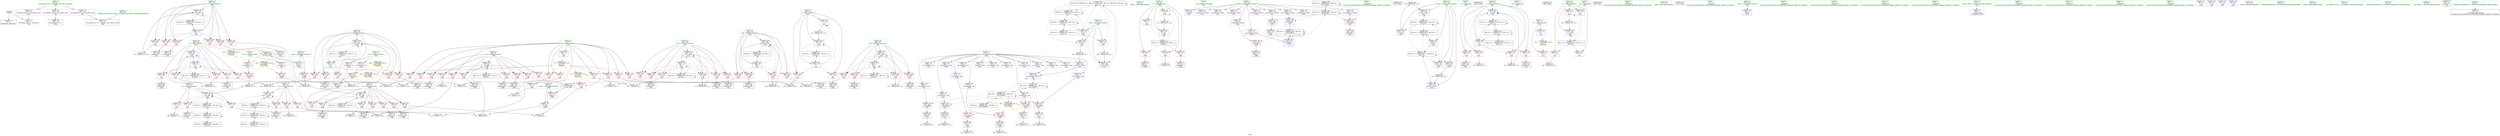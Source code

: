 digraph "SVFG" {
	label="SVFG";

	Node0x56390f70ea00 [shape=record,color=grey,label="{NodeID: 0\nNullPtr}"];
	Node0x56390f70ea00 -> Node0x56390f7404f0[style=solid];
	Node0x56390f70ea00 -> Node0x56390f74c880[style=solid];
	Node0x56390f742980 [shape=record,color=red,label="{NodeID: 194\n267\<--174\n\<--sr\nmain\n}"];
	Node0x56390f742980 -> Node0x56390f7532c0[style=solid];
	Node0x56390f73fe30 [shape=record,color=purple,label="{NodeID: 111\n302\<--17\narrayidx49\<--grid\nmain\n}"];
	Node0x56390f73fe30 -> Node0x56390f74d8f0[style=solid];
	Node0x56390f7288e0 [shape=record,color=green,label="{NodeID: 28\n55\<--56\n_Z2ffii\<--_Z2ffii_field_insensitive\n}"];
	Node0x56390f749e10 [shape=record,color=black,label="{NodeID: 388\nMR_18V_2 = PHI(MR_18V_3, MR_18V_1, )\npts\{180000 \}\n}"];
	Node0x56390f749e10 -> Node0x56390f761530[style=dashed];
	Node0x56390f750a40 [shape=record,color=grey,label="{NodeID: 305\n312 = Binary(311, 153, )\n}"];
	Node0x56390f750a40 -> Node0x56390f74da90[style=solid];
	Node0x56390f744040 [shape=record,color=red,label="{NodeID: 222\n236\<--235\n\<--arrayidx16\nmain\n}"];
	Node0x56390f744040 -> Node0x56390f741460[style=solid];
	Node0x56390f745af0 [shape=record,color=red,label="{NodeID: 139\n227\<--15\n\<--N\nmain\n}"];
	Node0x56390f745af0 -> Node0x56390f7538c0[style=solid];
	Node0x56390f740760 [shape=record,color=black,label="{NodeID: 56\n80\<--79\nidxprom\<--\n_Z2ffii\n}"];
	Node0x56390f753440 [shape=record,color=grey,label="{NodeID: 333\n398 = cmp(397, 115, )\n}"];
	Node0x56390f74d5b0 [shape=record,color=blue,label="{NodeID: 250\n174\<--252\nsr\<--add\nmain\n}"];
	Node0x56390f74d5b0 -> Node0x56390f7428b0[style=dashed];
	Node0x56390f74d5b0 -> Node0x56390f742980[style=dashed];
	Node0x56390f74d5b0 -> Node0x56390f742a50[style=dashed];
	Node0x56390f74d5b0 -> Node0x56390f74d5b0[style=dashed];
	Node0x56390f74d5b0 -> Node0x56390f764630[style=dashed];
	Node0x56390f7471b0 [shape=record,color=red,label="{NodeID: 167\n89\<--88\n\<--arrayidx2\n_Z2ffii\n}"];
	Node0x56390f7471b0 -> Node0x56390f751040[style=solid];
	Node0x56390f741e20 [shape=record,color=black,label="{NodeID: 84\n346\<--345\nidxprom72\<--\nmain\n}"];
	Node0x56390f70d0e0 [shape=record,color=green,label="{NodeID: 1\n7\<--1\n__dso_handle\<--dummyObj\nGlob }"];
	Node0x56390f742a50 [shape=record,color=red,label="{NodeID: 195\n275\<--174\n\<--sr\nmain\n}"];
	Node0x56390f742a50 -> Node0x56390f7416d0[style=solid];
	Node0x56390f73ff00 [shape=record,color=purple,label="{NodeID: 112\n337\<--17\narrayidx66\<--grid\nmain\n}"];
	Node0x56390f7265b0 [shape=record,color=green,label="{NodeID: 29\n60\<--61\nr.addr\<--r.addr_field_insensitive\n_Z2ffii\n}"];
	Node0x56390f7265b0 -> Node0x56390f7460a0[style=solid];
	Node0x56390f7265b0 -> Node0x56390f74c980[style=solid];
	Node0x56390f74a310 [shape=record,color=black,label="{NodeID: 389\nMR_20V_2 = PHI(MR_20V_3, MR_20V_1, )\npts\{210000 \}\n}"];
	Node0x56390f74a310 -> Node0x56390f7445f0[style=dashed];
	Node0x56390f74a310 -> Node0x56390f74a310[style=dashed];
	Node0x56390f74a310 -> Node0x56390f772e30[style=dashed];
	Node0x56390f750bc0 [shape=record,color=grey,label="{NodeID: 306\n286 = Binary(285, 153, )\n}"];
	Node0x56390f750bc0 -> Node0x56390f74d750[style=solid];
	Node0x56390f744110 [shape=record,color=red,label="{NodeID: 223\n251\<--250\n\<--arrayidx22\nmain\n}"];
	Node0x56390f744110 -> Node0x56390f750440[style=solid];
	Node0x56390f745bc0 [shape=record,color=red,label="{NodeID: 140\n268\<--15\n\<--N\nmain\n}"];
	Node0x56390f745bc0 -> Node0x56390f7532c0[style=solid];
	Node0x56390f740830 [shape=record,color=black,label="{NodeID: 57\n87\<--86\nidxprom1\<--\n_Z2ffii\n}"];
	Node0x56390f7535c0 [shape=record,color=grey,label="{NodeID: 334\n114 = cmp(113, 115, )\n}"];
	Node0x56390f74d680 [shape=record,color=blue,label="{NodeID: 251\n176\<--259\nsc\<--add25\nmain\n}"];
	Node0x56390f74d680 -> Node0x56390f742b20[style=dashed];
	Node0x56390f74d680 -> Node0x56390f742bf0[style=dashed];
	Node0x56390f74d680 -> Node0x56390f742cc0[style=dashed];
	Node0x56390f74d680 -> Node0x56390f74d680[style=dashed];
	Node0x56390f74d680 -> Node0x56390f764b30[style=dashed];
	Node0x56390f747280 [shape=record,color=red,label="{NodeID: 168\n112\<--111\n\<--arrayidx14\n_Z2ffii\n}"];
	Node0x56390f747280 -> Node0x56390f740aa0[style=solid];
	Node0x56390f741ef0 [shape=record,color=black,label="{NodeID: 85\n349\<--348\nidxprom74\<--\nmain\n}"];
	Node0x56390f7257b0 [shape=record,color=green,label="{NodeID: 2\n13\<--1\n\<--dummyObj\nCan only get source location for instruction, argument, global var or function.}"];
	Node0x56390f742b20 [shape=record,color=red,label="{NodeID: 196\n264\<--176\n\<--sc\nmain\n}"];
	Node0x56390f742b20 -> Node0x56390f751c40[style=solid];
	Node0x56390f73ffd0 [shape=record,color=purple,label="{NodeID: 113\n340\<--17\narrayidx68\<--grid\nmain\n}"];
	Node0x56390f73ffd0 -> Node0x56390f744380[style=solid];
	Node0x56390f726680 [shape=record,color=green,label="{NodeID: 30\n62\<--63\nc.addr\<--c.addr_field_insensitive\n_Z2ffii\n}"];
	Node0x56390f726680 -> Node0x56390f746170[style=solid];
	Node0x56390f726680 -> Node0x56390f74ca50[style=solid];
	Node0x56390f78fee0 [shape=record,color=black,label="{NodeID: 473\n40 = PHI()\n}"];
	Node0x56390f750d40 [shape=record,color=grey,label="{NodeID: 307\n362 = Binary(361, 153, )\n}"];
	Node0x56390f750d40 -> Node0x56390f74dea0[style=solid];
	Node0x56390f7441e0 [shape=record,color=red,label="{NodeID: 224\n258\<--257\n\<--arrayidx24\nmain\n}"];
	Node0x56390f7441e0 -> Node0x56390f7502c0[style=solid];
	Node0x56390f745c90 [shape=record,color=red,label="{NodeID: 141\n272\<--15\n\<--N\nmain\n}"];
	Node0x56390f745c90 -> Node0x56390f7529c0[style=solid];
	Node0x56390f740900 [shape=record,color=black,label="{NodeID: 58\n107\<--106\nidxprom11\<--\n_Z2ffii\n}"];
	Node0x56390f753740 [shape=record,color=grey,label="{NodeID: 335\n333 = cmp(331, 332, )\n}"];
	Node0x56390f74d750 [shape=record,color=blue,label="{NodeID: 252\n170\<--286\nnear\<--inc40\nmain\n}"];
	Node0x56390f74d750 -> Node0x56390f761a30[style=dashed];
	Node0x56390f747350 [shape=record,color=red,label="{NodeID: 169\n123\<--122\n\<--arrayidx20\n_Z2ffii\n}"];
	Node0x56390f747350 -> Node0x56390f740d10[style=solid];
	Node0x56390f741fc0 [shape=record,color=black,label="{NodeID: 86\n352\<--351\ntobool\<--\nmain\n}"];
	Node0x56390f724bb0 [shape=record,color=green,label="{NodeID: 3\n22\<--1\n.str\<--dummyObj\nGlob }"];
	Node0x56390f742bf0 [shape=record,color=red,label="{NodeID: 197\n271\<--176\n\<--sc\nmain\n}"];
	Node0x56390f742bf0 -> Node0x56390f7529c0[style=solid];
	Node0x56390f7400a0 [shape=record,color=purple,label="{NodeID: 114\n392\<--17\narrayidx98\<--grid\nmain\n}"];
	Node0x56390f726750 [shape=record,color=green,label="{NodeID: 31\n64\<--65\ni\<--i_field_insensitive\n_Z2ffii\n}"];
	Node0x56390f726750 -> Node0x56390f746240[style=solid];
	Node0x56390f726750 -> Node0x56390f746310[style=solid];
	Node0x56390f726750 -> Node0x56390f7463e0[style=solid];
	Node0x56390f726750 -> Node0x56390f7464b0[style=solid];
	Node0x56390f726750 -> Node0x56390f74cb20[style=solid];
	Node0x56390f726750 -> Node0x56390f74ce60[style=solid];
	Node0x56390f790760 [shape=record,color=black,label="{NodeID: 474\n426 = PHI()\n}"];
	Node0x56390f750ec0 [shape=record,color=grey,label="{NodeID: 308\n420 = Binary(419, 153, )\n}"];
	Node0x56390f750ec0 -> Node0x56390f74e450[style=solid];
	Node0x56390f7442b0 [shape=record,color=red,label="{NodeID: 225\n281\<--280\n\<--arrayidx36\nmain\n}"];
	Node0x56390f7442b0 -> Node0x56390f741870[style=solid];
	Node0x56390f745d60 [shape=record,color=red,label="{NodeID: 142\n326\<--15\n\<--N\nmain\n}"];
	Node0x56390f745d60 -> Node0x56390f753a40[style=solid];
	Node0x56390f7409d0 [shape=record,color=black,label="{NodeID: 59\n110\<--109\nidxprom13\<--\n_Z2ffii\n}"];
	Node0x56390f7538c0 [shape=record,color=grey,label="{NodeID: 336\n228 = cmp(226, 227, )\n}"];
	Node0x56390f74d820 [shape=record,color=blue,label="{NodeID: 253\n172\<--291\ni\<--inc42\nmain\n}"];
	Node0x56390f74d820 -> Node0x56390f748390[style=dashed];
	Node0x56390f74d820 -> Node0x56390f748460[style=dashed];
	Node0x56390f74d820 -> Node0x56390f748530[style=dashed];
	Node0x56390f74d820 -> Node0x56390f7427e0[style=dashed];
	Node0x56390f74d820 -> Node0x56390f74d820[style=dashed];
	Node0x56390f74d820 -> Node0x56390f764130[style=dashed];
	Node0x56390f747420 [shape=record,color=red,label="{NodeID: 170\n140\<--139\n\<--arrayidx28\n_Z2ffii\n}"];
	Node0x56390f747420 -> Node0x56390f741120[style=solid];
	Node0x56390f742090 [shape=record,color=black,label="{NodeID: 87\n355\<--354\nidxprom77\<--\nmain\n}"];
	Node0x56390f70edd0 [shape=record,color=green,label="{NodeID: 4\n24\<--1\n.str.1\<--dummyObj\nGlob }"];
	Node0x56390f742cc0 [shape=record,color=red,label="{NodeID: 198\n278\<--176\n\<--sc\nmain\n}"];
	Node0x56390f742cc0 -> Node0x56390f7417a0[style=solid];
	Node0x56390f740170 [shape=record,color=purple,label="{NodeID: 115\n395\<--17\narrayidx100\<--grid\nmain\n}"];
	Node0x56390f740170 -> Node0x56390f744520[style=solid];
	Node0x56390f726820 [shape=record,color=green,label="{NodeID: 32\n66\<--67\nsr\<--sr_field_insensitive\n_Z2ffii\n}"];
	Node0x56390f726820 -> Node0x56390f746580[style=solid];
	Node0x56390f726820 -> Node0x56390f746650[style=solid];
	Node0x56390f726820 -> Node0x56390f746720[style=solid];
	Node0x56390f726820 -> Node0x56390f7467f0[style=solid];
	Node0x56390f726820 -> Node0x56390f7468c0[style=solid];
	Node0x56390f726820 -> Node0x56390f746990[style=solid];
	Node0x56390f726820 -> Node0x56390f746a60[style=solid];
	Node0x56390f726820 -> Node0x56390f74cbf0[style=solid];
	Node0x56390f790860 [shape=record,color=black,label="{NodeID: 475\n190 = PHI()\n}"];
	Node0x56390f751040 [shape=record,color=grey,label="{NodeID: 309\n90 = Binary(85, 89, )\n}"];
	Node0x56390f751040 -> Node0x56390f74ccc0[style=solid];
	Node0x56390f744380 [shape=record,color=red,label="{NodeID: 226\n341\<--340\n\<--arrayidx68\nmain\n}"];
	Node0x56390f744380 -> Node0x56390f741d50[style=solid];
	Node0x56390f745e30 [shape=record,color=red,label="{NodeID: 143\n332\<--15\n\<--N\nmain\n}"];
	Node0x56390f745e30 -> Node0x56390f753740[style=solid];
	Node0x56390f740aa0 [shape=record,color=black,label="{NodeID: 60\n113\<--112\nconv\<--\n_Z2ffii\n}"];
	Node0x56390f740aa0 -> Node0x56390f7535c0[style=solid];
	Node0x56390f753a40 [shape=record,color=grey,label="{NodeID: 337\n327 = cmp(325, 326, )\n}"];
	Node0x56390f74d8f0 [shape=record,color=blue,label="{NodeID: 254\n302\<--296\narrayidx49\<--conv45\nmain\n}"];
	Node0x56390f74d8f0 -> Node0x56390f765030[style=dashed];
	Node0x56390f7474f0 [shape=record,color=red,label="{NodeID: 171\n195\<--162\n\<--t\nmain\n}"];
	Node0x56390f7474f0 -> Node0x56390f753ec0[style=solid];
	Node0x56390f742160 [shape=record,color=black,label="{NodeID: 88\n358\<--357\nidxprom79\<--\nmain\n}"];
	Node0x56390f70ee60 [shape=record,color=green,label="{NodeID: 5\n26\<--1\n.str.2\<--dummyObj\nGlob }"];
	Node0x56390f742d90 [shape=record,color=red,label="{NodeID: 199\n361\<--178\n\<--cluster\nmain\n}"];
	Node0x56390f742d90 -> Node0x56390f750d40[style=solid];
	Node0x56390f744840 [shape=record,color=purple,label="{NodeID: 116\n119\<--19\narrayidx18\<--clicked\n_Z2ffii\n}"];
	Node0x56390f7268f0 [shape=record,color=green,label="{NodeID: 33\n68\<--69\nsc\<--sc_field_insensitive\n_Z2ffii\n}"];
	Node0x56390f7268f0 -> Node0x56390f746b30[style=solid];
	Node0x56390f7268f0 -> Node0x56390f746c00[style=solid];
	Node0x56390f7268f0 -> Node0x56390f746cd0[style=solid];
	Node0x56390f7268f0 -> Node0x56390f746da0[style=solid];
	Node0x56390f7268f0 -> Node0x56390f746e70[style=solid];
	Node0x56390f7268f0 -> Node0x56390f746f40[style=solid];
	Node0x56390f7268f0 -> Node0x56390f747010[style=solid];
	Node0x56390f7268f0 -> Node0x56390f74ccc0[style=solid];
	Node0x56390f790960 [shape=record,color=black,label="{NodeID: 476\n200 = PHI()\n}"];
	Node0x56390f7511c0 [shape=record,color=grey,label="{NodeID: 310\n370 = Binary(369, 153, )\n}"];
	Node0x56390f7511c0 -> Node0x56390f74df70[style=solid];
	Node0x56390f744450 [shape=record,color=red,label="{NodeID: 227\n351\<--350\n\<--arrayidx75\nmain\n}"];
	Node0x56390f744450 -> Node0x56390f741fc0[style=solid];
	Node0x56390f745f00 [shape=record,color=red,label="{NodeID: 144\n381\<--15\n\<--N\nmain\n}"];
	Node0x56390f745f00 -> Node0x56390f751dc0[style=solid];
	Node0x56390f740b70 [shape=record,color=black,label="{NodeID: 61\n118\<--117\nidxprom17\<--\n_Z2ffii\n}"];
	Node0x56390f753bc0 [shape=record,color=grey,label="{NodeID: 338\n222 = cmp(220, 221, )\n}"];
	Node0x56390f74d9c0 [shape=record,color=blue,label="{NodeID: 255\n168\<--307\nc\<--inc52\nmain\n}"];
	Node0x56390f74d9c0 -> Node0x56390f747de0[style=dashed];
	Node0x56390f74d9c0 -> Node0x56390f747eb0[style=dashed];
	Node0x56390f74d9c0 -> Node0x56390f747f80[style=dashed];
	Node0x56390f74d9c0 -> Node0x56390f748050[style=dashed];
	Node0x56390f74d9c0 -> Node0x56390f748120[style=dashed];
	Node0x56390f74d9c0 -> Node0x56390f74d340[style=dashed];
	Node0x56390f74d9c0 -> Node0x56390f74d9c0[style=dashed];
	Node0x56390f74d9c0 -> Node0x56390f76b430[style=dashed];
	Node0x56390f7475c0 [shape=record,color=red,label="{NodeID: 172\n423\<--162\n\<--t\nmain\n}"];
	Node0x56390f742230 [shape=record,color=black,label="{NodeID: 89\n391\<--390\nidxprom97\<--\nmain\n}"];
	Node0x56390f70f3b0 [shape=record,color=green,label="{NodeID: 6\n29\<--1\n\<--dummyObj\nCan only get source location for instruction, argument, global var or function.}"];
	Node0x56390f742e60 [shape=record,color=red,label="{NodeID: 200\n409\<--178\n\<--cluster\nmain\n}"];
	Node0x56390f742e60 -> Node0x56390f751ac0[style=solid];
	Node0x56390f744910 [shape=record,color=purple,label="{NodeID: 117\n122\<--19\narrayidx20\<--clicked\n_Z2ffii\n}"];
	Node0x56390f744910 -> Node0x56390f747350[style=solid];
	Node0x56390f7269c0 [shape=record,color=green,label="{NodeID: 34\n157\<--158\nmain\<--main_field_insensitive\n}"];
	Node0x56390f790a60 [shape=record,color=black,label="{NodeID: 477\n212 = PHI()\n}"];
	Node0x56390f772430 [shape=record,color=black,label="{NodeID: 394\nMR_43V_5 = PHI(MR_43V_7, MR_43V_4, )\npts\{179 \}\n}"];
	Node0x56390f772430 -> Node0x56390f742d90[style=dashed];
	Node0x56390f772430 -> Node0x56390f742f30[style=dashed];
	Node0x56390f772430 -> Node0x56390f74dea0[style=dashed];
	Node0x56390f772430 -> Node0x56390f769630[style=dashed];
	Node0x56390f772430 -> Node0x56390f76cd30[style=dashed];
	Node0x56390f772430 -> Node0x56390f772430[style=dashed];
	Node0x56390f751340 [shape=record,color=grey,label="{NodeID: 311\n291 = Binary(290, 153, )\n}"];
	Node0x56390f751340 -> Node0x56390f74d820[style=solid];
	Node0x56390f744520 [shape=record,color=red,label="{NodeID: 228\n396\<--395\n\<--arrayidx100\nmain\n}"];
	Node0x56390f744520 -> Node0x56390f7423d0[style=solid];
	Node0x56390f745fd0 [shape=record,color=red,label="{NodeID: 145\n387\<--15\n\<--N\nmain\n}"];
	Node0x56390f745fd0 -> Node0x56390f752540[style=solid];
	Node0x56390f740c40 [shape=record,color=black,label="{NodeID: 62\n121\<--120\nidxprom19\<--\n_Z2ffii\n}"];
	Node0x56390f753d40 [shape=record,color=grey,label="{NodeID: 339\n205 = cmp(203, 204, )\n}"];
	Node0x56390f74da90 [shape=record,color=blue,label="{NodeID: 256\n166\<--312\nr6\<--inc55\nmain\n}"];
	Node0x56390f74da90 -> Node0x56390f7479d0[style=dashed];
	Node0x56390f74da90 -> Node0x56390f747aa0[style=dashed];
	Node0x56390f74da90 -> Node0x56390f747b70[style=dashed];
	Node0x56390f74da90 -> Node0x56390f747c40[style=dashed];
	Node0x56390f74da90 -> Node0x56390f747d10[style=dashed];
	Node0x56390f74da90 -> Node0x56390f74da90[style=dashed];
	Node0x56390f74da90 -> Node0x56390f76af30[style=dashed];
	Node0x56390f747690 [shape=record,color=red,label="{NodeID: 173\n430\<--162\n\<--t\nmain\n}"];
	Node0x56390f747690 -> Node0x56390f751640[style=solid];
	Node0x56390f742300 [shape=record,color=black,label="{NodeID: 90\n394\<--393\nidxprom99\<--\nmain\n}"];
	Node0x56390f70f440 [shape=record,color=green,label="{NodeID: 7\n76\<--1\n\<--dummyObj\nCan only get source location for instruction, argument, global var or function.}"];
	Node0x56390f742f30 [shape=record,color=red,label="{NodeID: 201\n424\<--178\n\<--cluster\nmain\n}"];
	Node0x56390f7449e0 [shape=record,color=purple,label="{NodeID: 118\n128\<--19\narrayidx22\<--clicked\n_Z2ffii\n}"];
	Node0x56390f726a90 [shape=record,color=green,label="{NodeID: 35\n160\<--161\nretval\<--retval_field_insensitive\nmain\n}"];
	Node0x56390f726a90 -> Node0x56390f74cf30[style=solid];
	Node0x56390f790b60 [shape=record,color=black,label="{NodeID: 478\n58 = PHI(145, 364, )\n0th arg _Z2ffii }"];
	Node0x56390f790b60 -> Node0x56390f74c980[style=solid];
	Node0x56390f7514c0 [shape=record,color=grey,label="{NodeID: 312\n375 = Binary(374, 153, )\n}"];
	Node0x56390f7514c0 -> Node0x56390f74e040[style=solid];
	Node0x56390f7445f0 [shape=record,color=red,label="{NodeID: 229\n406\<--405\n\<--arrayidx107\nmain\n}"];
	Node0x56390f7445f0 -> Node0x56390f742640[style=solid];
	Node0x56390f7460a0 [shape=record,color=red,label="{NodeID: 146\n78\<--60\n\<--r.addr\n_Z2ffii\n}"];
	Node0x56390f7460a0 -> Node0x56390f7508c0[style=solid];
	Node0x56390f740d10 [shape=record,color=black,label="{NodeID: 63\n124\<--123\ntobool\<--\n_Z2ffii\n}"];
	Node0x56390f753ec0 [shape=record,color=grey,label="{NodeID: 340\n197 = cmp(195, 196, )\n}"];
	Node0x56390f74db60 [shape=record,color=blue,label="{NodeID: 257\n178\<--13\ncluster\<--\nmain\n}"];
	Node0x56390f74db60 -> Node0x56390f742f30[style=dashed];
	Node0x56390f74db60 -> Node0x56390f769630[style=dashed];
	Node0x56390f74db60 -> Node0x56390f76cd30[style=dashed];
	Node0x56390f74db60 -> Node0x56390f772430[style=dashed];
	Node0x56390f747760 [shape=record,color=red,label="{NodeID: 174\n203\<--164\n\<--r\nmain\n}"];
	Node0x56390f747760 -> Node0x56390f753d40[style=solid];
	Node0x56390f7423d0 [shape=record,color=black,label="{NodeID: 91\n397\<--396\nconv101\<--\nmain\n}"];
	Node0x56390f7423d0 -> Node0x56390f753440[style=solid];
	Node0x56390f70f1a0 [shape=record,color=green,label="{NodeID: 8\n115\<--1\n\<--dummyObj\nCan only get source location for instruction, argument, global var or function.}"];
	Node0x56390f743000 [shape=record,color=red,label="{NodeID: 202\n325\<--180\n\<--r57\nmain\n}"];
	Node0x56390f743000 -> Node0x56390f753a40[style=solid];
	Node0x56390f744ab0 [shape=record,color=purple,label="{NodeID: 119\n131\<--19\narrayidx24\<--clicked\n_Z2ffii\n}"];
	Node0x56390f744ab0 -> Node0x56390f74cd90[style=solid];
	Node0x56390f726b60 [shape=record,color=green,label="{NodeID: 36\n162\<--163\nt\<--t_field_insensitive\nmain\n}"];
	Node0x56390f726b60 -> Node0x56390f7474f0[style=solid];
	Node0x56390f726b60 -> Node0x56390f7475c0[style=solid];
	Node0x56390f726b60 -> Node0x56390f747690[style=solid];
	Node0x56390f726b60 -> Node0x56390f74d000[style=solid];
	Node0x56390f726b60 -> Node0x56390f74e520[style=solid];
	Node0x56390f790de0 [shape=record,color=black,label="{NodeID: 479\n59 = PHI(146, 365, )\n1st arg _Z2ffii }"];
	Node0x56390f790de0 -> Node0x56390f74ca50[style=solid];
	Node0x56390f772e30 [shape=record,color=black,label="{NodeID: 396\nMR_20V_4 = PHI(MR_20V_7, MR_20V_3, )\npts\{210000 \}\n}"];
	Node0x56390f772e30 -> Node0x56390f744450[style=dashed];
	Node0x56390f772e30 -> Node0x56390f7445f0[style=dashed];
	Node0x56390f772e30 -> Node0x56390f74ddd0[style=dashed];
	Node0x56390f772e30 -> Node0x56390f74a310[style=dashed];
	Node0x56390f772e30 -> Node0x56390f772e30[style=dashed];
	Node0x56390f751640 [shape=record,color=grey,label="{NodeID: 313\n431 = Binary(430, 153, )\n}"];
	Node0x56390f751640 -> Node0x56390f74e520[style=solid];
	Node0x56390f7446c0 [shape=record,color=blue,label="{NodeID: 230\n12\<--13\nT\<--\nGlob }"];
	Node0x56390f7446c0 -> Node0x56390f776230[style=dashed];
	Node0x56390f746170 [shape=record,color=red,label="{NodeID: 147\n85\<--62\n\<--c.addr\n_Z2ffii\n}"];
	Node0x56390f746170 -> Node0x56390f751040[style=solid];
	Node0x56390f740de0 [shape=record,color=black,label="{NodeID: 64\n127\<--126\nidxprom21\<--\n_Z2ffii\n}"];
	Node0x56390f74dc30 [shape=record,color=blue,label="{NodeID: 258\n180\<--13\nr57\<--\nmain\n}"];
	Node0x56390f74dc30 -> Node0x56390f743000[style=dashed];
	Node0x56390f74dc30 -> Node0x56390f7430d0[style=dashed];
	Node0x56390f74dc30 -> Node0x56390f7431a0[style=dashed];
	Node0x56390f74dc30 -> Node0x56390f743270[style=dashed];
	Node0x56390f74dc30 -> Node0x56390f743340[style=dashed];
	Node0x56390f74dc30 -> Node0x56390f743410[style=dashed];
	Node0x56390f74dc30 -> Node0x56390f74e040[style=dashed];
	Node0x56390f74dc30 -> Node0x56390f748a10[style=dashed];
	Node0x56390f747830 [shape=record,color=red,label="{NodeID: 175\n207\<--164\n\<--r\nmain\n}"];
	Node0x56390f747830 -> Node0x56390f7411f0[style=solid];
	Node0x56390f7424a0 [shape=record,color=black,label="{NodeID: 92\n401\<--400\nidxprom104\<--\nmain\n}"];
	Node0x56390f70f230 [shape=record,color=green,label="{NodeID: 9\n133\<--1\n\<--dummyObj\nCan only get source location for instruction, argument, global var or function.}"];
	Node0x56390f7430d0 [shape=record,color=red,label="{NodeID: 203\n335\<--180\n\<--r57\nmain\n}"];
	Node0x56390f7430d0 -> Node0x56390f741bb0[style=solid];
	Node0x56390f744b80 [shape=record,color=purple,label="{NodeID: 120\n315\<--19\n\<--clicked\nmain\n}"];
	Node0x56390f726c30 [shape=record,color=green,label="{NodeID: 37\n164\<--165\nr\<--r_field_insensitive\nmain\n}"];
	Node0x56390f726c30 -> Node0x56390f747760[style=solid];
	Node0x56390f726c30 -> Node0x56390f747830[style=solid];
	Node0x56390f726c30 -> Node0x56390f747900[style=solid];
	Node0x56390f726c30 -> Node0x56390f74d0d0[style=solid];
	Node0x56390f726c30 -> Node0x56390f74d1a0[style=solid];
	Node0x56390f7517c0 [shape=record,color=grey,label="{NodeID: 314\n215 = Binary(214, 153, )\n}"];
	Node0x56390f7517c0 -> Node0x56390f74d1a0[style=solid];
	Node0x56390f74c620 [shape=record,color=blue,label="{NodeID: 231\n15\<--13\nN\<--\nGlob }"];
	Node0x56390f74c620 -> Node0x56390f776340[style=dashed];
	Node0x56390f746240 [shape=record,color=red,label="{NodeID: 148\n74\<--64\n\<--i\n_Z2ffii\n}"];
	Node0x56390f746240 -> Node0x56390f752cc0[style=solid];
	Node0x56390f740eb0 [shape=record,color=black,label="{NodeID: 65\n130\<--129\nidxprom23\<--\n_Z2ffii\n}"];
	Node0x56390f74dd00 [shape=record,color=blue,label="{NodeID: 259\n182\<--13\nc61\<--\nmain\n}"];
	Node0x56390f74dd00 -> Node0x56390f7434e0[style=dashed];
	Node0x56390f74dd00 -> Node0x56390f7435b0[style=dashed];
	Node0x56390f74dd00 -> Node0x56390f743680[style=dashed];
	Node0x56390f74dd00 -> Node0x56390f743750[style=dashed];
	Node0x56390f74dd00 -> Node0x56390f743820[style=dashed];
	Node0x56390f74dd00 -> Node0x56390f7438f0[style=dashed];
	Node0x56390f74dd00 -> Node0x56390f74dd00[style=dashed];
	Node0x56390f74dd00 -> Node0x56390f74df70[style=dashed];
	Node0x56390f74dd00 -> Node0x56390f748f10[style=dashed];
	Node0x56390f747900 [shape=record,color=red,label="{NodeID: 176\n214\<--164\n\<--r\nmain\n}"];
	Node0x56390f747900 -> Node0x56390f7517c0[style=solid];
	Node0x56390f742570 [shape=record,color=black,label="{NodeID: 93\n404\<--403\nidxprom106\<--\nmain\n}"];
	Node0x56390f724c90 [shape=record,color=green,label="{NodeID: 10\n143\<--1\n\<--dummyObj\nCan only get source location for instruction, argument, global var or function.}"];
	Node0x56390f7431a0 [shape=record,color=red,label="{NodeID: 204\n345\<--180\n\<--r57\nmain\n}"];
	Node0x56390f7431a0 -> Node0x56390f741e20[style=solid];
	Node0x56390f744c50 [shape=record,color=purple,label="{NodeID: 121\n347\<--19\narrayidx73\<--clicked\nmain\n}"];
	Node0x56390f726d00 [shape=record,color=green,label="{NodeID: 38\n166\<--167\nr6\<--r6_field_insensitive\nmain\n}"];
	Node0x56390f726d00 -> Node0x56390f7479d0[style=solid];
	Node0x56390f726d00 -> Node0x56390f747aa0[style=solid];
	Node0x56390f726d00 -> Node0x56390f747b70[style=solid];
	Node0x56390f726d00 -> Node0x56390f747c40[style=solid];
	Node0x56390f726d00 -> Node0x56390f747d10[style=solid];
	Node0x56390f726d00 -> Node0x56390f74d270[style=solid];
	Node0x56390f726d00 -> Node0x56390f74da90[style=solid];
	Node0x56390f751940 [shape=record,color=grey,label="{NodeID: 315\n415 = Binary(414, 153, )\n}"];
	Node0x56390f751940 -> Node0x56390f74e380[style=solid];
	Node0x56390f74c6b0 [shape=record,color=blue,label="{NodeID: 232\n450\<--29\nllvm.global_ctors_0\<--\nGlob }"];
	Node0x56390f746310 [shape=record,color=red,label="{NodeID: 149\n79\<--64\n\<--i\n_Z2ffii\n}"];
	Node0x56390f746310 -> Node0x56390f740760[style=solid];
	Node0x56390f740f80 [shape=record,color=black,label="{NodeID: 66\n135\<--134\nidxprom25\<--\n_Z2ffii\n}"];
	Node0x56390f760130 [shape=record,color=black,label="{NodeID: 343\nMR_35V_3 = PHI(MR_35V_4, MR_35V_2, )\npts\{171 \}\n}"];
	Node0x56390f760130 -> Node0x56390f74d410[style=dashed];
	Node0x56390f760130 -> Node0x56390f760130[style=dashed];
	Node0x56390f760130 -> Node0x56390f764040[style=dashed];
	Node0x56390f760130 -> Node0x56390f76b930[style=dashed];
	Node0x56390f74ddd0 [shape=record,color=blue,label="{NodeID: 260\n359\<--133\narrayidx80\<--\nmain\n|{<s0>8}}"];
	Node0x56390f74ddd0:s0 -> Node0x56390f762e30[style=dashed,color=red];
	Node0x56390f7479d0 [shape=record,color=red,label="{NodeID: 177\n220\<--166\n\<--r6\nmain\n}"];
	Node0x56390f7479d0 -> Node0x56390f753bc0[style=solid];
	Node0x56390f742640 [shape=record,color=black,label="{NodeID: 94\n407\<--406\ntobool108\<--\nmain\n}"];
	Node0x56390f724d60 [shape=record,color=green,label="{NodeID: 11\n153\<--1\n\<--dummyObj\nCan only get source location for instruction, argument, global var or function.}"];
	Node0x56390f743270 [shape=record,color=red,label="{NodeID: 205\n354\<--180\n\<--r57\nmain\n}"];
	Node0x56390f743270 -> Node0x56390f742090[style=solid];
	Node0x56390f744d20 [shape=record,color=purple,label="{NodeID: 122\n350\<--19\narrayidx75\<--clicked\nmain\n}"];
	Node0x56390f744d20 -> Node0x56390f744450[style=solid];
	Node0x56390f726dd0 [shape=record,color=green,label="{NodeID: 39\n168\<--169\nc\<--c_field_insensitive\nmain\n}"];
	Node0x56390f726dd0 -> Node0x56390f747de0[style=solid];
	Node0x56390f726dd0 -> Node0x56390f747eb0[style=solid];
	Node0x56390f726dd0 -> Node0x56390f747f80[style=solid];
	Node0x56390f726dd0 -> Node0x56390f748050[style=solid];
	Node0x56390f726dd0 -> Node0x56390f748120[style=solid];
	Node0x56390f726dd0 -> Node0x56390f74d340[style=solid];
	Node0x56390f726dd0 -> Node0x56390f74d9c0[style=solid];
	Node0x56390f751ac0 [shape=record,color=grey,label="{NodeID: 316\n410 = Binary(409, 153, )\n}"];
	Node0x56390f751ac0 -> Node0x56390f74e2b0[style=solid];
	Node0x56390f74c780 [shape=record,color=blue,label="{NodeID: 233\n451\<--30\nllvm.global_ctors_1\<--_GLOBAL__sub_I_KFile_0_0.cpp\nGlob }"];
	Node0x56390f7463e0 [shape=record,color=red,label="{NodeID: 150\n86\<--64\n\<--i\n_Z2ffii\n}"];
	Node0x56390f7463e0 -> Node0x56390f740830[style=solid];
	Node0x56390f741050 [shape=record,color=black,label="{NodeID: 67\n138\<--137\nidxprom27\<--\n_Z2ffii\n}"];
	Node0x56390f777060 [shape=record,color=yellow,style=double,label="{NodeID: 427\n14V_1 = ENCHI(MR_14V_0)\npts\{90000 \}\nFun[main]|{|<s1>8}}"];
	Node0x56390f777060 -> Node0x56390f744110[style=dashed];
	Node0x56390f777060:s1 -> Node0x56390f763cc0[style=dashed,color=red];
	Node0x56390f760630 [shape=record,color=black,label="{NodeID: 344\nMR_37V_3 = PHI(MR_37V_4, MR_37V_2, )\npts\{173 \}\n}"];
	Node0x56390f760630 -> Node0x56390f74d4e0[style=dashed];
	Node0x56390f760630 -> Node0x56390f760630[style=dashed];
	Node0x56390f760630 -> Node0x56390f764130[style=dashed];
	Node0x56390f760630 -> Node0x56390f76be30[style=dashed];
	Node0x56390f74dea0 [shape=record,color=blue,label="{NodeID: 261\n178\<--362\ncluster\<--inc81\nmain\n}"];
	Node0x56390f74dea0 -> Node0x56390f772430[style=dashed];
	Node0x56390f747aa0 [shape=record,color=red,label="{NodeID: 178\n230\<--166\n\<--r6\nmain\n}"];
	Node0x56390f747aa0 -> Node0x56390f7412c0[style=solid];
	Node0x56390f742710 [shape=record,color=purple,label="{NodeID: 95\n39\<--4\n\<--_ZStL8__ioinit\n__cxx_global_var_init\n}"];
	Node0x56390f70ea90 [shape=record,color=green,label="{NodeID: 12\n239\<--1\n\<--dummyObj\nCan only get source location for instruction, argument, global var or function.}"];
	Node0x56390f769630 [shape=record,color=black,label="{NodeID: 372\nMR_43V_9 = PHI(MR_43V_11, MR_43V_8, )\npts\{179 \}\n}"];
	Node0x56390f769630 -> Node0x56390f742e60[style=dashed];
	Node0x56390f769630 -> Node0x56390f742f30[style=dashed];
	Node0x56390f769630 -> Node0x56390f74e2b0[style=dashed];
	Node0x56390f769630 -> Node0x56390f769630[style=dashed];
	Node0x56390f769630 -> Node0x56390f76cd30[style=dashed];
	Node0x56390f743340 [shape=record,color=red,label="{NodeID: 206\n364\<--180\n\<--r57\nmain\n|{<s0>8}}"];
	Node0x56390f743340:s0 -> Node0x56390f790b60[style=solid,color=red];
	Node0x56390f744df0 [shape=record,color=purple,label="{NodeID: 123\n356\<--19\narrayidx78\<--clicked\nmain\n}"];
	Node0x56390f726ea0 [shape=record,color=green,label="{NodeID: 40\n170\<--171\nnear\<--near_field_insensitive\nmain\n}"];
	Node0x56390f726ea0 -> Node0x56390f7481f0[style=solid];
	Node0x56390f726ea0 -> Node0x56390f7482c0[style=solid];
	Node0x56390f726ea0 -> Node0x56390f74d410[style=solid];
	Node0x56390f726ea0 -> Node0x56390f74d750[style=solid];
	Node0x56390f751c40 [shape=record,color=grey,label="{NodeID: 317\n265 = cmp(264, 13, )\n}"];
	Node0x56390f74c880 [shape=record,color=blue, style = dotted,label="{NodeID: 234\n452\<--3\nllvm.global_ctors_2\<--dummyVal\nGlob }"];
	Node0x56390f7464b0 [shape=record,color=red,label="{NodeID: 151\n151\<--64\n\<--i\n_Z2ffii\n}"];
	Node0x56390f7464b0 -> Node0x56390f750140[style=solid];
	Node0x56390f741120 [shape=record,color=black,label="{NodeID: 68\n141\<--140\nconv29\<--\n_Z2ffii\n}"];
	Node0x56390f741120 -> Node0x56390f7520c0[style=solid];
	Node0x56390f777140 [shape=record,color=yellow,style=double,label="{NodeID: 428\n16V_1 = ENCHI(MR_16V_0)\npts\{110000 \}\nFun[main]|{|<s1>8}}"];
	Node0x56390f777140 -> Node0x56390f7441e0[style=dashed];
	Node0x56390f777140:s1 -> Node0x56390f763da0[style=dashed,color=red];
	Node0x56390f760b30 [shape=record,color=black,label="{NodeID: 345\nMR_39V_3 = PHI(MR_39V_4, MR_39V_2, )\npts\{175 \}\n}"];
	Node0x56390f760b30 -> Node0x56390f74d5b0[style=dashed];
	Node0x56390f760b30 -> Node0x56390f760b30[style=dashed];
	Node0x56390f760b30 -> Node0x56390f764630[style=dashed];
	Node0x56390f760b30 -> Node0x56390f76c330[style=dashed];
	Node0x56390f74df70 [shape=record,color=blue,label="{NodeID: 262\n182\<--370\nc61\<--inc84\nmain\n}"];
	Node0x56390f74df70 -> Node0x56390f7434e0[style=dashed];
	Node0x56390f74df70 -> Node0x56390f7435b0[style=dashed];
	Node0x56390f74df70 -> Node0x56390f743680[style=dashed];
	Node0x56390f74df70 -> Node0x56390f743750[style=dashed];
	Node0x56390f74df70 -> Node0x56390f743820[style=dashed];
	Node0x56390f74df70 -> Node0x56390f7438f0[style=dashed];
	Node0x56390f74df70 -> Node0x56390f74dd00[style=dashed];
	Node0x56390f74df70 -> Node0x56390f74df70[style=dashed];
	Node0x56390f74df70 -> Node0x56390f748f10[style=dashed];
	Node0x56390f747b70 [shape=record,color=red,label="{NodeID: 179\n247\<--166\n\<--r6\nmain\n}"];
	Node0x56390f747b70 -> Node0x56390f750440[style=solid];
	Node0x56390f73f200 [shape=record,color=purple,label="{NodeID: 96\n81\<--8\narrayidx\<--dr\n_Z2ffii\n}"];
	Node0x56390f73f200 -> Node0x56390f7470e0[style=solid];
	Node0x56390f70eb60 [shape=record,color=green,label="{NodeID: 13\n317\<--1\n\<--dummyObj\nCan only get source location for instruction, argument, global var or function.}"];
	Node0x56390f743410 [shape=record,color=red,label="{NodeID: 207\n374\<--180\n\<--r57\nmain\n}"];
	Node0x56390f743410 -> Node0x56390f7514c0[style=solid];
	Node0x56390f744ec0 [shape=record,color=purple,label="{NodeID: 124\n359\<--19\narrayidx80\<--clicked\nmain\n}"];
	Node0x56390f744ec0 -> Node0x56390f74ddd0[style=solid];
	Node0x56390f726f70 [shape=record,color=green,label="{NodeID: 41\n172\<--173\ni\<--i_field_insensitive\nmain\n}"];
	Node0x56390f726f70 -> Node0x56390f748390[style=solid];
	Node0x56390f726f70 -> Node0x56390f748460[style=solid];
	Node0x56390f726f70 -> Node0x56390f748530[style=solid];
	Node0x56390f726f70 -> Node0x56390f7427e0[style=solid];
	Node0x56390f726f70 -> Node0x56390f74d4e0[style=solid];
	Node0x56390f726f70 -> Node0x56390f74d820[style=solid];
	Node0x56390f774730 [shape=record,color=yellow,style=double,label="{NodeID: 401\n2V_1 = ENCHI(MR_2V_0)\npts\{16 \}\nFun[_Z2ffii]|{|<s2>3}}"];
	Node0x56390f774730 -> Node0x56390f7457b0[style=dashed];
	Node0x56390f774730 -> Node0x56390f745880[style=dashed];
	Node0x56390f774730:s2 -> Node0x56390f774730[style=dashed,color=red];
	Node0x56390f751dc0 [shape=record,color=grey,label="{NodeID: 318\n382 = cmp(380, 381, )\n}"];
	Node0x56390f74c980 [shape=record,color=blue,label="{NodeID: 235\n60\<--58\nr.addr\<--r\n_Z2ffii\n}"];
	Node0x56390f74c980 -> Node0x56390f7460a0[style=dashed];
	Node0x56390f746580 [shape=record,color=red,label="{NodeID: 152\n92\<--66\n\<--sr\n_Z2ffii\n}"];
	Node0x56390f746580 -> Node0x56390f752840[style=solid];
	Node0x56390f7411f0 [shape=record,color=black,label="{NodeID: 69\n208\<--207\nidxprom\<--\nmain\n}"];
	Node0x56390f761030 [shape=record,color=black,label="{NodeID: 346\nMR_41V_3 = PHI(MR_41V_4, MR_41V_2, )\npts\{177 \}\n}"];
	Node0x56390f761030 -> Node0x56390f74d680[style=dashed];
	Node0x56390f761030 -> Node0x56390f761030[style=dashed];
	Node0x56390f761030 -> Node0x56390f764b30[style=dashed];
	Node0x56390f761030 -> Node0x56390f76c830[style=dashed];
	Node0x56390f74e040 [shape=record,color=blue,label="{NodeID: 263\n180\<--375\nr57\<--inc87\nmain\n}"];
	Node0x56390f74e040 -> Node0x56390f743000[style=dashed];
	Node0x56390f74e040 -> Node0x56390f7430d0[style=dashed];
	Node0x56390f74e040 -> Node0x56390f7431a0[style=dashed];
	Node0x56390f74e040 -> Node0x56390f743270[style=dashed];
	Node0x56390f74e040 -> Node0x56390f743340[style=dashed];
	Node0x56390f74e040 -> Node0x56390f743410[style=dashed];
	Node0x56390f74e040 -> Node0x56390f74e040[style=dashed];
	Node0x56390f74e040 -> Node0x56390f748a10[style=dashed];
	Node0x56390f747c40 [shape=record,color=red,label="{NodeID: 180\n297\<--166\n\<--r6\nmain\n}"];
	Node0x56390f747c40 -> Node0x56390f741a10[style=solid];
	Node0x56390f73f2d0 [shape=record,color=purple,label="{NodeID: 97\n250\<--8\narrayidx22\<--dr\nmain\n}"];
	Node0x56390f73f2d0 -> Node0x56390f744110[style=solid];
	Node0x56390f70ec30 [shape=record,color=green,label="{NodeID: 14\n318\<--1\n\<--dummyObj\nCan only get source location for instruction, argument, global var or function.}"];
	Node0x56390f7434e0 [shape=record,color=red,label="{NodeID: 208\n331\<--182\n\<--c61\nmain\n}"];
	Node0x56390f7434e0 -> Node0x56390f753740[style=solid];
	Node0x56390f744f90 [shape=record,color=purple,label="{NodeID: 125\n402\<--19\narrayidx105\<--clicked\nmain\n}"];
	Node0x56390f727040 [shape=record,color=green,label="{NodeID: 42\n174\<--175\nsr\<--sr_field_insensitive\nmain\n}"];
	Node0x56390f727040 -> Node0x56390f7428b0[style=solid];
	Node0x56390f727040 -> Node0x56390f742980[style=solid];
	Node0x56390f727040 -> Node0x56390f742a50[style=solid];
	Node0x56390f727040 -> Node0x56390f74d5b0[style=solid];
	Node0x56390f751f40 [shape=record,color=grey,label="{NodeID: 319\n262 = cmp(261, 13, )\n}"];
	Node0x56390f74ca50 [shape=record,color=blue,label="{NodeID: 236\n62\<--59\nc.addr\<--c\n_Z2ffii\n}"];
	Node0x56390f74ca50 -> Node0x56390f746170[style=dashed];
	Node0x56390f746650 [shape=record,color=red,label="{NodeID: 153\n98\<--66\n\<--sr\n_Z2ffii\n}"];
	Node0x56390f746650 -> Node0x56390f752fc0[style=solid];
	Node0x56390f7412c0 [shape=record,color=black,label="{NodeID: 70\n231\<--230\nidxprom13\<--\nmain\n}"];
	Node0x56390f761530 [shape=record,color=black,label="{NodeID: 347\nMR_18V_3 = PHI(MR_18V_4, MR_18V_2, )\npts\{180000 \}\n|{|<s8>8}}"];
	Node0x56390f761530 -> Node0x56390f744040[style=dashed];
	Node0x56390f761530 -> Node0x56390f7442b0[style=dashed];
	Node0x56390f761530 -> Node0x56390f744380[style=dashed];
	Node0x56390f761530 -> Node0x56390f744520[style=dashed];
	Node0x56390f761530 -> Node0x56390f74d8f0[style=dashed];
	Node0x56390f761530 -> Node0x56390f761530[style=dashed];
	Node0x56390f761530 -> Node0x56390f765030[style=dashed];
	Node0x56390f761530 -> Node0x56390f749e10[style=dashed];
	Node0x56390f761530:s8 -> Node0x56390f763e80[style=dashed,color=red];
	Node0x56390f74e110 [shape=record,color=blue,label="{NodeID: 264\n184\<--13\nr89\<--\nmain\n}"];
	Node0x56390f74e110 -> Node0x56390f7439c0[style=dashed];
	Node0x56390f74e110 -> Node0x56390f743a90[style=dashed];
	Node0x56390f74e110 -> Node0x56390f743b60[style=dashed];
	Node0x56390f74e110 -> Node0x56390f743c30[style=dashed];
	Node0x56390f74e110 -> Node0x56390f74e450[style=dashed];
	Node0x56390f74e110 -> Node0x56390f749410[style=dashed];
	Node0x56390f747d10 [shape=record,color=red,label="{NodeID: 181\n311\<--166\n\<--r6\nmain\n}"];
	Node0x56390f747d10 -> Node0x56390f750a40[style=solid];
	Node0x56390f73f3a0 [shape=record,color=purple,label="{NodeID: 98\n88\<--10\narrayidx2\<--dc\n_Z2ffii\n}"];
	Node0x56390f73f3a0 -> Node0x56390f7471b0[style=solid];
	Node0x56390f725e90 [shape=record,color=green,label="{NodeID: 15\n319\<--1\n\<--dummyObj\nCan only get source location for instruction, argument, global var or function.}"];
	Node0x56390f76a530 [shape=record,color=black,label="{NodeID: 375\nMR_27V_3 = PHI(MR_27V_4, MR_27V_2, )\npts\{163 \}\n}"];
	Node0x56390f76a530 -> Node0x56390f7474f0[style=dashed];
	Node0x56390f76a530 -> Node0x56390f7475c0[style=dashed];
	Node0x56390f76a530 -> Node0x56390f747690[style=dashed];
	Node0x56390f76a530 -> Node0x56390f74e520[style=dashed];
	Node0x56390f7435b0 [shape=record,color=red,label="{NodeID: 209\n338\<--182\n\<--c61\nmain\n}"];
	Node0x56390f7435b0 -> Node0x56390f741c80[style=solid];
	Node0x56390f745060 [shape=record,color=purple,label="{NodeID: 126\n405\<--19\narrayidx107\<--clicked\nmain\n}"];
	Node0x56390f745060 -> Node0x56390f7445f0[style=solid];
	Node0x56390f727110 [shape=record,color=green,label="{NodeID: 43\n176\<--177\nsc\<--sc_field_insensitive\nmain\n}"];
	Node0x56390f727110 -> Node0x56390f742b20[style=solid];
	Node0x56390f727110 -> Node0x56390f742bf0[style=solid];
	Node0x56390f727110 -> Node0x56390f742cc0[style=solid];
	Node0x56390f727110 -> Node0x56390f74d680[style=solid];
	Node0x56390f7520c0 [shape=record,color=grey,label="{NodeID: 320\n142 = cmp(141, 143, )\n}"];
	Node0x56390f74cb20 [shape=record,color=blue,label="{NodeID: 237\n64\<--13\ni\<--\n_Z2ffii\n}"];
	Node0x56390f74cb20 -> Node0x56390f761f30[style=dashed];
	Node0x56390f746720 [shape=record,color=red,label="{NodeID: 154\n106\<--66\n\<--sr\n_Z2ffii\n}"];
	Node0x56390f746720 -> Node0x56390f740900[style=solid];
	Node0x56390f741390 [shape=record,color=black,label="{NodeID: 71\n234\<--233\nidxprom15\<--\nmain\n}"];
	Node0x56390f761a30 [shape=record,color=black,label="{NodeID: 348\nMR_35V_8 = PHI(MR_35V_7, MR_35V_6, MR_35V_6, MR_35V_6, MR_35V_6, MR_35V_6, )\npts\{171 \}\n}"];
	Node0x56390f761a30 -> Node0x56390f7481f0[style=dashed];
	Node0x56390f761a30 -> Node0x56390f7482c0[style=dashed];
	Node0x56390f761a30 -> Node0x56390f74d750[style=dashed];
	Node0x56390f761a30 -> Node0x56390f761a30[style=dashed];
	Node0x56390f761a30 -> Node0x56390f764040[style=dashed];
	Node0x56390f74e1e0 [shape=record,color=blue,label="{NodeID: 265\n186\<--13\nc93\<--\nmain\n}"];
	Node0x56390f74e1e0 -> Node0x56390f743d00[style=dashed];
	Node0x56390f74e1e0 -> Node0x56390f743dd0[style=dashed];
	Node0x56390f74e1e0 -> Node0x56390f743ea0[style=dashed];
	Node0x56390f74e1e0 -> Node0x56390f743f70[style=dashed];
	Node0x56390f74e1e0 -> Node0x56390f74e1e0[style=dashed];
	Node0x56390f74e1e0 -> Node0x56390f74e380[style=dashed];
	Node0x56390f74e1e0 -> Node0x56390f749910[style=dashed];
	Node0x56390f747de0 [shape=record,color=red,label="{NodeID: 182\n226\<--168\n\<--c\nmain\n}"];
	Node0x56390f747de0 -> Node0x56390f7538c0[style=solid];
	Node0x56390f73f470 [shape=record,color=purple,label="{NodeID: 99\n257\<--10\narrayidx24\<--dc\nmain\n}"];
	Node0x56390f73f470 -> Node0x56390f7441e0[style=solid];
	Node0x56390f725f60 [shape=record,color=green,label="{NodeID: 16\n4\<--6\n_ZStL8__ioinit\<--_ZStL8__ioinit_field_insensitive\nGlob }"];
	Node0x56390f725f60 -> Node0x56390f742710[style=solid];
	Node0x56390f76aa30 [shape=record,color=black,label="{NodeID: 376\nMR_29V_2 = PHI(MR_29V_4, MR_29V_1, )\npts\{165 \}\n}"];
	Node0x56390f76aa30 -> Node0x56390f74d0d0[style=dashed];
	Node0x56390f743680 [shape=record,color=red,label="{NodeID: 210\n348\<--182\n\<--c61\nmain\n}"];
	Node0x56390f743680 -> Node0x56390f741ef0[style=solid];
	Node0x56390f745130 [shape=record,color=purple,label="{NodeID: 127\n189\<--22\n\<--.str\nmain\n}"];
	Node0x56390f73efc0 [shape=record,color=green,label="{NodeID: 44\n178\<--179\ncluster\<--cluster_field_insensitive\nmain\n}"];
	Node0x56390f73efc0 -> Node0x56390f742d90[style=solid];
	Node0x56390f73efc0 -> Node0x56390f742e60[style=solid];
	Node0x56390f73efc0 -> Node0x56390f742f30[style=solid];
	Node0x56390f73efc0 -> Node0x56390f74db60[style=solid];
	Node0x56390f73efc0 -> Node0x56390f74dea0[style=solid];
	Node0x56390f73efc0 -> Node0x56390f74e2b0[style=solid];
	Node0x56390f752240 [shape=record,color=grey,label="{NodeID: 321\n238 = cmp(237, 239, )\n}"];
	Node0x56390f74cbf0 [shape=record,color=blue,label="{NodeID: 238\n66\<--83\nsr\<--add\n_Z2ffii\n}"];
	Node0x56390f74cbf0 -> Node0x56390f746580[style=dashed];
	Node0x56390f74cbf0 -> Node0x56390f746650[style=dashed];
	Node0x56390f74cbf0 -> Node0x56390f746720[style=dashed];
	Node0x56390f74cbf0 -> Node0x56390f7467f0[style=dashed];
	Node0x56390f74cbf0 -> Node0x56390f7468c0[style=dashed];
	Node0x56390f74cbf0 -> Node0x56390f746990[style=dashed];
	Node0x56390f74cbf0 -> Node0x56390f746a60[style=dashed];
	Node0x56390f74cbf0 -> Node0x56390f762430[style=dashed];
	Node0x56390f7467f0 [shape=record,color=red,label="{NodeID: 155\n117\<--66\n\<--sr\n_Z2ffii\n}"];
	Node0x56390f7467f0 -> Node0x56390f740b70[style=solid];
	Node0x56390f741460 [shape=record,color=black,label="{NodeID: 72\n237\<--236\nconv\<--\nmain\n}"];
	Node0x56390f741460 -> Node0x56390f752240[style=solid];
	Node0x56390f761f30 [shape=record,color=black,label="{NodeID: 349\nMR_8V_3 = PHI(MR_8V_4, MR_8V_2, )\npts\{65 \}\n}"];
	Node0x56390f761f30 -> Node0x56390f746240[style=dashed];
	Node0x56390f761f30 -> Node0x56390f746310[style=dashed];
	Node0x56390f761f30 -> Node0x56390f7463e0[style=dashed];
	Node0x56390f761f30 -> Node0x56390f7464b0[style=dashed];
	Node0x56390f761f30 -> Node0x56390f74ce60[style=dashed];
	Node0x56390f74e2b0 [shape=record,color=blue,label="{NodeID: 266\n178\<--410\ncluster\<--inc110\nmain\n}"];
	Node0x56390f74e2b0 -> Node0x56390f769630[style=dashed];
	Node0x56390f747eb0 [shape=record,color=red,label="{NodeID: 183\n233\<--168\n\<--c\nmain\n}"];
	Node0x56390f747eb0 -> Node0x56390f741390[style=solid];
	Node0x56390f73f540 [shape=record,color=purple,label="{NodeID: 100\n108\<--17\narrayidx12\<--grid\n_Z2ffii\n}"];
	Node0x56390f726030 [shape=record,color=green,label="{NodeID: 17\n8\<--9\ndr\<--dr_field_insensitive\nGlob }"];
	Node0x56390f726030 -> Node0x56390f73f200[style=solid];
	Node0x56390f726030 -> Node0x56390f73f2d0[style=solid];
	Node0x56390f76af30 [shape=record,color=black,label="{NodeID: 377\nMR_31V_2 = PHI(MR_31V_4, MR_31V_1, )\npts\{167 \}\n}"];
	Node0x56390f76af30 -> Node0x56390f74d270[style=dashed];
	Node0x56390f743750 [shape=record,color=red,label="{NodeID: 211\n357\<--182\n\<--c61\nmain\n}"];
	Node0x56390f743750 -> Node0x56390f742160[style=solid];
	Node0x56390f745200 [shape=record,color=purple,label="{NodeID: 128\n199\<--22\n\<--.str\nmain\n}"];
	Node0x56390f73f050 [shape=record,color=green,label="{NodeID: 45\n180\<--181\nr57\<--r57_field_insensitive\nmain\n}"];
	Node0x56390f73f050 -> Node0x56390f743000[style=solid];
	Node0x56390f73f050 -> Node0x56390f7430d0[style=solid];
	Node0x56390f73f050 -> Node0x56390f7431a0[style=solid];
	Node0x56390f73f050 -> Node0x56390f743270[style=solid];
	Node0x56390f73f050 -> Node0x56390f743340[style=solid];
	Node0x56390f73f050 -> Node0x56390f743410[style=solid];
	Node0x56390f73f050 -> Node0x56390f74dc30[style=solid];
	Node0x56390f73f050 -> Node0x56390f74e040[style=solid];
	Node0x56390f7523c0 [shape=record,color=grey,label="{NodeID: 322\n104 = cmp(102, 103, )\n}"];
	Node0x56390f74ccc0 [shape=record,color=blue,label="{NodeID: 239\n68\<--90\nsc\<--add3\n_Z2ffii\n}"];
	Node0x56390f74ccc0 -> Node0x56390f746b30[style=dashed];
	Node0x56390f74ccc0 -> Node0x56390f746c00[style=dashed];
	Node0x56390f74ccc0 -> Node0x56390f746cd0[style=dashed];
	Node0x56390f74ccc0 -> Node0x56390f746da0[style=dashed];
	Node0x56390f74ccc0 -> Node0x56390f746e70[style=dashed];
	Node0x56390f74ccc0 -> Node0x56390f746f40[style=dashed];
	Node0x56390f74ccc0 -> Node0x56390f747010[style=dashed];
	Node0x56390f74ccc0 -> Node0x56390f762930[style=dashed];
	Node0x56390f7468c0 [shape=record,color=red,label="{NodeID: 156\n126\<--66\n\<--sr\n_Z2ffii\n}"];
	Node0x56390f7468c0 -> Node0x56390f740de0[style=solid];
	Node0x56390f741530 [shape=record,color=black,label="{NodeID: 73\n249\<--248\nidxprom21\<--\nmain\n}"];
	Node0x56390f762430 [shape=record,color=black,label="{NodeID: 350\nMR_10V_2 = PHI(MR_10V_3, MR_10V_1, )\npts\{67 \}\n}"];
	Node0x56390f762430 -> Node0x56390f74cbf0[style=dashed];
	Node0x56390f74e380 [shape=record,color=blue,label="{NodeID: 267\n186\<--415\nc93\<--inc113\nmain\n}"];
	Node0x56390f74e380 -> Node0x56390f743d00[style=dashed];
	Node0x56390f74e380 -> Node0x56390f743dd0[style=dashed];
	Node0x56390f74e380 -> Node0x56390f743ea0[style=dashed];
	Node0x56390f74e380 -> Node0x56390f743f70[style=dashed];
	Node0x56390f74e380 -> Node0x56390f74e1e0[style=dashed];
	Node0x56390f74e380 -> Node0x56390f74e380[style=dashed];
	Node0x56390f74e380 -> Node0x56390f749910[style=dashed];
	Node0x56390f747f80 [shape=record,color=red,label="{NodeID: 184\n254\<--168\n\<--c\nmain\n}"];
	Node0x56390f747f80 -> Node0x56390f7502c0[style=solid];
	Node0x56390f73f610 [shape=record,color=purple,label="{NodeID: 101\n111\<--17\narrayidx14\<--grid\n_Z2ffii\n}"];
	Node0x56390f73f610 -> Node0x56390f747280[style=solid];
	Node0x56390f726100 [shape=record,color=green,label="{NodeID: 18\n10\<--11\ndc\<--dc_field_insensitive\nGlob }"];
	Node0x56390f726100 -> Node0x56390f73f3a0[style=solid];
	Node0x56390f726100 -> Node0x56390f73f470[style=solid];
	Node0x56390f76b430 [shape=record,color=black,label="{NodeID: 378\nMR_33V_2 = PHI(MR_33V_3, MR_33V_1, )\npts\{169 \}\n}"];
	Node0x56390f76b430 -> Node0x56390f74d340[style=dashed];
	Node0x56390f76b430 -> Node0x56390f76b430[style=dashed];
	Node0x56390f743820 [shape=record,color=red,label="{NodeID: 212\n365\<--182\n\<--c61\nmain\n|{<s0>8}}"];
	Node0x56390f743820:s0 -> Node0x56390f790de0[style=solid,color=red];
	Node0x56390f7452d0 [shape=record,color=purple,label="{NodeID: 129\n211\<--24\n\<--.str.1\nmain\n}"];
	Node0x56390f73f0e0 [shape=record,color=green,label="{NodeID: 46\n182\<--183\nc61\<--c61_field_insensitive\nmain\n}"];
	Node0x56390f73f0e0 -> Node0x56390f7434e0[style=solid];
	Node0x56390f73f0e0 -> Node0x56390f7435b0[style=solid];
	Node0x56390f73f0e0 -> Node0x56390f743680[style=solid];
	Node0x56390f73f0e0 -> Node0x56390f743750[style=solid];
	Node0x56390f73f0e0 -> Node0x56390f743820[style=solid];
	Node0x56390f73f0e0 -> Node0x56390f7438f0[style=solid];
	Node0x56390f73f0e0 -> Node0x56390f74dd00[style=solid];
	Node0x56390f73f0e0 -> Node0x56390f74df70[style=solid];
	Node0x56390f752540 [shape=record,color=grey,label="{NodeID: 323\n388 = cmp(386, 387, )\n}"];
	Node0x56390f74cd90 [shape=record,color=blue,label="{NodeID: 240\n131\<--133\narrayidx24\<--\n_Z2ffii\n|{|<s1>3}}"];
	Node0x56390f74cd90 -> Node0x56390f762e30[style=dashed];
	Node0x56390f74cd90:s1 -> Node0x56390f762e30[style=dashed,color=red];
	Node0x56390f746990 [shape=record,color=red,label="{NodeID: 157\n134\<--66\n\<--sr\n_Z2ffii\n}"];
	Node0x56390f746990 -> Node0x56390f740f80[style=solid];
	Node0x56390f741600 [shape=record,color=black,label="{NodeID: 74\n256\<--255\nidxprom23\<--\nmain\n}"];
	Node0x56390f762930 [shape=record,color=black,label="{NodeID: 351\nMR_12V_2 = PHI(MR_12V_3, MR_12V_1, )\npts\{69 \}\n}"];
	Node0x56390f762930 -> Node0x56390f74ccc0[style=dashed];
	Node0x56390f74e450 [shape=record,color=blue,label="{NodeID: 268\n184\<--420\nr89\<--inc116\nmain\n}"];
	Node0x56390f74e450 -> Node0x56390f7439c0[style=dashed];
	Node0x56390f74e450 -> Node0x56390f743a90[style=dashed];
	Node0x56390f74e450 -> Node0x56390f743b60[style=dashed];
	Node0x56390f74e450 -> Node0x56390f743c30[style=dashed];
	Node0x56390f74e450 -> Node0x56390f74e450[style=dashed];
	Node0x56390f74e450 -> Node0x56390f749410[style=dashed];
	Node0x56390f748050 [shape=record,color=red,label="{NodeID: 185\n300\<--168\n\<--c\nmain\n}"];
	Node0x56390f748050 -> Node0x56390f741ae0[style=solid];
	Node0x56390f73f6e0 [shape=record,color=purple,label="{NodeID: 102\n136\<--17\narrayidx26\<--grid\n_Z2ffii\n}"];
	Node0x56390f728190 [shape=record,color=green,label="{NodeID: 19\n12\<--14\nT\<--T_field_insensitive\nGlob }"];
	Node0x56390f728190 -> Node0x56390f7456e0[style=solid];
	Node0x56390f728190 -> Node0x56390f7446c0[style=solid];
	Node0x56390f76b930 [shape=record,color=black,label="{NodeID: 379\nMR_35V_2 = PHI(MR_35V_3, MR_35V_1, )\npts\{171 \}\n}"];
	Node0x56390f76b930 -> Node0x56390f760130[style=dashed];
	Node0x56390f7438f0 [shape=record,color=red,label="{NodeID: 213\n369\<--182\n\<--c61\nmain\n}"];
	Node0x56390f7438f0 -> Node0x56390f7511c0[style=solid];
	Node0x56390f7453a0 [shape=record,color=purple,label="{NodeID: 130\n425\<--26\n\<--.str.2\nmain\n}"];
	Node0x56390f73f170 [shape=record,color=green,label="{NodeID: 47\n184\<--185\nr89\<--r89_field_insensitive\nmain\n}"];
	Node0x56390f73f170 -> Node0x56390f7439c0[style=solid];
	Node0x56390f73f170 -> Node0x56390f743a90[style=solid];
	Node0x56390f73f170 -> Node0x56390f743b60[style=solid];
	Node0x56390f73f170 -> Node0x56390f743c30[style=solid];
	Node0x56390f73f170 -> Node0x56390f74e110[style=solid];
	Node0x56390f73f170 -> Node0x56390f74e450[style=solid];
	Node0x56390f763cc0 [shape=record,color=yellow,style=double,label="{NodeID: 407\n14V_1 = ENCHI(MR_14V_0)\npts\{90000 \}\nFun[_Z2ffii]|{|<s1>3}}"];
	Node0x56390f763cc0 -> Node0x56390f7470e0[style=dashed];
	Node0x56390f763cc0:s1 -> Node0x56390f763cc0[style=dashed,color=red];
	Node0x56390f7526c0 [shape=record,color=grey,label="{NodeID: 324\n245 = cmp(244, 76, )\n}"];
	Node0x56390f74ce60 [shape=record,color=blue,label="{NodeID: 241\n64\<--152\ni\<--inc\n_Z2ffii\n}"];
	Node0x56390f74ce60 -> Node0x56390f761f30[style=dashed];
	Node0x56390f746a60 [shape=record,color=red,label="{NodeID: 158\n145\<--66\n\<--sr\n_Z2ffii\n|{<s0>3}}"];
	Node0x56390f746a60:s0 -> Node0x56390f790b60[style=solid,color=red];
	Node0x56390f7416d0 [shape=record,color=black,label="{NodeID: 75\n276\<--275\nidxprom33\<--\nmain\n}"];
	Node0x56390f762e30 [shape=record,color=black,label="{NodeID: 352\nMR_20V_2 = PHI(MR_20V_6, MR_20V_1, )\npts\{210000 \}\n|{|<s3>3|<s4>8}}"];
	Node0x56390f762e30 -> Node0x56390f747350[style=dashed];
	Node0x56390f762e30 -> Node0x56390f74cd90[style=dashed];
	Node0x56390f762e30 -> Node0x56390f762e30[style=dashed];
	Node0x56390f762e30:s3 -> Node0x56390f762e30[style=dashed,color=blue];
	Node0x56390f762e30:s4 -> Node0x56390f772e30[style=dashed,color=blue];
	Node0x56390f74e520 [shape=record,color=blue,label="{NodeID: 269\n162\<--431\nt\<--inc120\nmain\n}"];
	Node0x56390f74e520 -> Node0x56390f76a530[style=dashed];
	Node0x56390f748120 [shape=record,color=red,label="{NodeID: 186\n306\<--168\n\<--c\nmain\n}"];
	Node0x56390f748120 -> Node0x56390f750740[style=solid];
	Node0x56390f73f7b0 [shape=record,color=purple,label="{NodeID: 103\n139\<--17\narrayidx28\<--grid\n_Z2ffii\n}"];
	Node0x56390f73f7b0 -> Node0x56390f747420[style=solid];
	Node0x56390f728260 [shape=record,color=green,label="{NodeID: 20\n15\<--16\nN\<--N_field_insensitive\nGlob }"];
	Node0x56390f728260 -> Node0x56390f7457b0[style=solid];
	Node0x56390f728260 -> Node0x56390f745880[style=solid];
	Node0x56390f728260 -> Node0x56390f745950[style=solid];
	Node0x56390f728260 -> Node0x56390f745a20[style=solid];
	Node0x56390f728260 -> Node0x56390f745af0[style=solid];
	Node0x56390f728260 -> Node0x56390f745bc0[style=solid];
	Node0x56390f728260 -> Node0x56390f745c90[style=solid];
	Node0x56390f728260 -> Node0x56390f745d60[style=solid];
	Node0x56390f728260 -> Node0x56390f745e30[style=solid];
	Node0x56390f728260 -> Node0x56390f745f00[style=solid];
	Node0x56390f728260 -> Node0x56390f745fd0[style=solid];
	Node0x56390f728260 -> Node0x56390f74c620[style=solid];
	Node0x56390f76be30 [shape=record,color=black,label="{NodeID: 380\nMR_37V_2 = PHI(MR_37V_3, MR_37V_1, )\npts\{173 \}\n}"];
	Node0x56390f76be30 -> Node0x56390f760630[style=dashed];
	Node0x56390f7439c0 [shape=record,color=red,label="{NodeID: 214\n380\<--184\n\<--r89\nmain\n}"];
	Node0x56390f7439c0 -> Node0x56390f751dc0[style=solid];
	Node0x56390f745470 [shape=record,color=purple,label="{NodeID: 131\n450\<--28\nllvm.global_ctors_0\<--llvm.global_ctors\nGlob }"];
	Node0x56390f745470 -> Node0x56390f74c6b0[style=solid];
	Node0x56390f740220 [shape=record,color=green,label="{NodeID: 48\n186\<--187\nc93\<--c93_field_insensitive\nmain\n}"];
	Node0x56390f740220 -> Node0x56390f743d00[style=solid];
	Node0x56390f740220 -> Node0x56390f743dd0[style=solid];
	Node0x56390f740220 -> Node0x56390f743ea0[style=solid];
	Node0x56390f740220 -> Node0x56390f743f70[style=solid];
	Node0x56390f740220 -> Node0x56390f74e1e0[style=solid];
	Node0x56390f740220 -> Node0x56390f74e380[style=solid];
	Node0x56390f763da0 [shape=record,color=yellow,style=double,label="{NodeID: 408\n16V_1 = ENCHI(MR_16V_0)\npts\{110000 \}\nFun[_Z2ffii]|{|<s1>3}}"];
	Node0x56390f763da0 -> Node0x56390f7471b0[style=dashed];
	Node0x56390f763da0:s1 -> Node0x56390f763da0[style=dashed,color=red];
	Node0x56390f752840 [shape=record,color=grey,label="{NodeID: 325\n93 = cmp(92, 13, )\n}"];
	Node0x56390f74cf30 [shape=record,color=blue,label="{NodeID: 242\n160\<--13\nretval\<--\nmain\n}"];
	Node0x56390f746b30 [shape=record,color=red,label="{NodeID: 159\n95\<--68\n\<--sc\n_Z2ffii\n}"];
	Node0x56390f746b30 -> Node0x56390f753140[style=solid];
	Node0x56390f7417a0 [shape=record,color=black,label="{NodeID: 76\n279\<--278\nidxprom35\<--\nmain\n}"];
	Node0x56390f7481f0 [shape=record,color=red,label="{NodeID: 187\n285\<--170\n\<--near\nmain\n}"];
	Node0x56390f7481f0 -> Node0x56390f750bc0[style=solid];
	Node0x56390f73f880 [shape=record,color=purple,label="{NodeID: 104\n209\<--17\narrayidx\<--grid\nmain\n}"];
	Node0x56390f728330 [shape=record,color=green,label="{NodeID: 21\n17\<--18\ngrid\<--grid_field_insensitive\nGlob }"];
	Node0x56390f728330 -> Node0x56390f73f540[style=solid];
	Node0x56390f728330 -> Node0x56390f73f610[style=solid];
	Node0x56390f728330 -> Node0x56390f73f6e0[style=solid];
	Node0x56390f728330 -> Node0x56390f73f7b0[style=solid];
	Node0x56390f728330 -> Node0x56390f73f880[style=solid];
	Node0x56390f728330 -> Node0x56390f73f950[style=solid];
	Node0x56390f728330 -> Node0x56390f73fa20[style=solid];
	Node0x56390f728330 -> Node0x56390f73faf0[style=solid];
	Node0x56390f728330 -> Node0x56390f73fbc0[style=solid];
	Node0x56390f728330 -> Node0x56390f73fc90[style=solid];
	Node0x56390f728330 -> Node0x56390f73fd60[style=solid];
	Node0x56390f728330 -> Node0x56390f73fe30[style=solid];
	Node0x56390f728330 -> Node0x56390f73ff00[style=solid];
	Node0x56390f728330 -> Node0x56390f73ffd0[style=solid];
	Node0x56390f728330 -> Node0x56390f7400a0[style=solid];
	Node0x56390f728330 -> Node0x56390f740170[style=solid];
	Node0x56390f76c330 [shape=record,color=black,label="{NodeID: 381\nMR_39V_2 = PHI(MR_39V_3, MR_39V_1, )\npts\{175 \}\n}"];
	Node0x56390f76c330 -> Node0x56390f760b30[style=dashed];
	Node0x56390f743a90 [shape=record,color=red,label="{NodeID: 215\n390\<--184\n\<--r89\nmain\n}"];
	Node0x56390f743a90 -> Node0x56390f742230[style=solid];
	Node0x56390f745540 [shape=record,color=purple,label="{NodeID: 132\n451\<--28\nllvm.global_ctors_1\<--llvm.global_ctors\nGlob }"];
	Node0x56390f745540 -> Node0x56390f74c780[style=solid];
	Node0x56390f7402b0 [shape=record,color=green,label="{NodeID: 49\n191\<--192\nscanf\<--scanf_field_insensitive\n}"];
	Node0x56390f763e80 [shape=record,color=yellow,style=double,label="{NodeID: 409\n18V_1 = ENCHI(MR_18V_0)\npts\{180000 \}\nFun[_Z2ffii]|{|<s2>3}}"];
	Node0x56390f763e80 -> Node0x56390f747280[style=dashed];
	Node0x56390f763e80 -> Node0x56390f747420[style=dashed];
	Node0x56390f763e80:s2 -> Node0x56390f763e80[style=dashed,color=red];
	Node0x56390f7529c0 [shape=record,color=grey,label="{NodeID: 326\n273 = cmp(271, 272, )\n}"];
	Node0x56390f74d000 [shape=record,color=blue,label="{NodeID: 243\n162\<--153\nt\<--\nmain\n}"];
	Node0x56390f74d000 -> Node0x56390f76a530[style=dashed];
	Node0x56390f746c00 [shape=record,color=red,label="{NodeID: 160\n102\<--68\n\<--sc\n_Z2ffii\n}"];
	Node0x56390f746c00 -> Node0x56390f7523c0[style=solid];
	Node0x56390f741870 [shape=record,color=black,label="{NodeID: 77\n282\<--281\nconv37\<--\nmain\n}"];
	Node0x56390f741870 -> Node0x56390f752e40[style=solid];
	Node0x56390f764040 [shape=record,color=black,label="{NodeID: 354\nMR_35V_9 = PHI(MR_35V_6, MR_35V_4, )\npts\{171 \}\n}"];
	Node0x56390f764040 -> Node0x56390f74d410[style=dashed];
	Node0x56390f764040 -> Node0x56390f760130[style=dashed];
	Node0x56390f764040 -> Node0x56390f764040[style=dashed];
	Node0x56390f7482c0 [shape=record,color=red,label="{NodeID: 188\n294\<--170\n\<--near\nmain\n}"];
	Node0x56390f7482c0 -> Node0x56390f7505c0[style=solid];
	Node0x56390f73f950 [shape=record,color=purple,label="{NodeID: 105\n210\<--17\narraydecay\<--grid\nmain\n}"];
	Node0x56390f728400 [shape=record,color=green,label="{NodeID: 22\n19\<--21\nclicked\<--clicked_field_insensitive\nGlob }"];
	Node0x56390f728400 -> Node0x56390f744840[style=solid];
	Node0x56390f728400 -> Node0x56390f744910[style=solid];
	Node0x56390f728400 -> Node0x56390f7449e0[style=solid];
	Node0x56390f728400 -> Node0x56390f744ab0[style=solid];
	Node0x56390f728400 -> Node0x56390f744b80[style=solid];
	Node0x56390f728400 -> Node0x56390f744c50[style=solid];
	Node0x56390f728400 -> Node0x56390f744d20[style=solid];
	Node0x56390f728400 -> Node0x56390f744df0[style=solid];
	Node0x56390f728400 -> Node0x56390f744ec0[style=solid];
	Node0x56390f728400 -> Node0x56390f744f90[style=solid];
	Node0x56390f728400 -> Node0x56390f745060[style=solid];
	Node0x56390f76c830 [shape=record,color=black,label="{NodeID: 382\nMR_41V_2 = PHI(MR_41V_3, MR_41V_1, )\npts\{177 \}\n}"];
	Node0x56390f76c830 -> Node0x56390f761030[style=dashed];
	Node0x56390f750140 [shape=record,color=grey,label="{NodeID: 299\n152 = Binary(151, 153, )\n}"];
	Node0x56390f750140 -> Node0x56390f74ce60[style=solid];
	Node0x56390f743b60 [shape=record,color=red,label="{NodeID: 216\n400\<--184\n\<--r89\nmain\n}"];
	Node0x56390f743b60 -> Node0x56390f7424a0[style=solid];
	Node0x56390f745610 [shape=record,color=purple,label="{NodeID: 133\n452\<--28\nllvm.global_ctors_2\<--llvm.global_ctors\nGlob }"];
	Node0x56390f745610 -> Node0x56390f74c880[style=solid];
	Node0x56390f740340 [shape=record,color=green,label="{NodeID: 50\n320\<--321\nllvm.memset.p0i8.i64\<--llvm.memset.p0i8.i64_field_insensitive\n}"];
	Node0x56390f752b40 [shape=record,color=grey,label="{NodeID: 327\n343 = cmp(342, 143, )\n}"];
	Node0x56390f74d0d0 [shape=record,color=blue,label="{NodeID: 244\n164\<--13\nr\<--\nmain\n}"];
	Node0x56390f74d0d0 -> Node0x56390f747760[style=dashed];
	Node0x56390f74d0d0 -> Node0x56390f747830[style=dashed];
	Node0x56390f74d0d0 -> Node0x56390f747900[style=dashed];
	Node0x56390f74d0d0 -> Node0x56390f74d1a0[style=dashed];
	Node0x56390f74d0d0 -> Node0x56390f76aa30[style=dashed];
	Node0x56390f746cd0 [shape=record,color=red,label="{NodeID: 161\n109\<--68\n\<--sc\n_Z2ffii\n}"];
	Node0x56390f746cd0 -> Node0x56390f7409d0[style=solid];
	Node0x56390f741940 [shape=record,color=black,label="{NodeID: 78\n296\<--295\nconv45\<--add44\nmain\n}"];
	Node0x56390f741940 -> Node0x56390f74d8f0[style=solid];
	Node0x56390f764130 [shape=record,color=black,label="{NodeID: 355\nMR_37V_8 = PHI(MR_37V_6, MR_37V_4, )\npts\{173 \}\n}"];
	Node0x56390f764130 -> Node0x56390f74d4e0[style=dashed];
	Node0x56390f764130 -> Node0x56390f760630[style=dashed];
	Node0x56390f764130 -> Node0x56390f764130[style=dashed];
	Node0x56390f748390 [shape=record,color=red,label="{NodeID: 189\n244\<--172\n\<--i\nmain\n}"];
	Node0x56390f748390 -> Node0x56390f7526c0[style=solid];
	Node0x56390f73fa20 [shape=record,color=purple,label="{NodeID: 106\n232\<--17\narrayidx14\<--grid\nmain\n}"];
	Node0x56390f7284d0 [shape=record,color=green,label="{NodeID: 23\n28\<--32\nllvm.global_ctors\<--llvm.global_ctors_field_insensitive\nGlob }"];
	Node0x56390f7284d0 -> Node0x56390f745470[style=solid];
	Node0x56390f7284d0 -> Node0x56390f745540[style=solid];
	Node0x56390f7284d0 -> Node0x56390f745610[style=solid];
	Node0x56390f76cd30 [shape=record,color=black,label="{NodeID: 383\nMR_43V_2 = PHI(MR_43V_8, MR_43V_1, )\npts\{179 \}\n}"];
	Node0x56390f76cd30 -> Node0x56390f74db60[style=dashed];
	Node0x56390f7502c0 [shape=record,color=grey,label="{NodeID: 300\n259 = Binary(254, 258, )\n}"];
	Node0x56390f7502c0 -> Node0x56390f74d680[style=solid];
	Node0x56390f743c30 [shape=record,color=red,label="{NodeID: 217\n419\<--184\n\<--r89\nmain\n}"];
	Node0x56390f743c30 -> Node0x56390f750ec0[style=solid];
	Node0x56390f7456e0 [shape=record,color=red,label="{NodeID: 134\n196\<--12\n\<--T\nmain\n}"];
	Node0x56390f7456e0 -> Node0x56390f753ec0[style=solid];
	Node0x56390f7403d0 [shape=record,color=green,label="{NodeID: 51\n427\<--428\nprintf\<--printf_field_insensitive\n}"];
	Node0x56390f776230 [shape=record,color=yellow,style=double,label="{NodeID: 411\n22V_1 = ENCHI(MR_22V_0)\npts\{14 \}\nFun[main]}"];
	Node0x56390f776230 -> Node0x56390f7456e0[style=dashed];
	Node0x56390f752cc0 [shape=record,color=grey,label="{NodeID: 328\n75 = cmp(74, 76, )\n}"];
	Node0x56390f74d1a0 [shape=record,color=blue,label="{NodeID: 245\n164\<--215\nr\<--inc\nmain\n}"];
	Node0x56390f74d1a0 -> Node0x56390f747760[style=dashed];
	Node0x56390f74d1a0 -> Node0x56390f747830[style=dashed];
	Node0x56390f74d1a0 -> Node0x56390f747900[style=dashed];
	Node0x56390f74d1a0 -> Node0x56390f74d1a0[style=dashed];
	Node0x56390f74d1a0 -> Node0x56390f76aa30[style=dashed];
	Node0x56390f746da0 [shape=record,color=red,label="{NodeID: 162\n120\<--68\n\<--sc\n_Z2ffii\n}"];
	Node0x56390f746da0 -> Node0x56390f740c40[style=solid];
	Node0x56390f741a10 [shape=record,color=black,label="{NodeID: 79\n298\<--297\nidxprom46\<--\nmain\n}"];
	Node0x56390f764630 [shape=record,color=black,label="{NodeID: 356\nMR_39V_7 = PHI(MR_39V_5, MR_39V_4, )\npts\{175 \}\n}"];
	Node0x56390f764630 -> Node0x56390f74d5b0[style=dashed];
	Node0x56390f764630 -> Node0x56390f760b30[style=dashed];
	Node0x56390f764630 -> Node0x56390f764630[style=dashed];
	Node0x56390f748460 [shape=record,color=red,label="{NodeID: 190\n248\<--172\n\<--i\nmain\n}"];
	Node0x56390f748460 -> Node0x56390f741530[style=solid];
	Node0x56390f73faf0 [shape=record,color=purple,label="{NodeID: 107\n235\<--17\narrayidx16\<--grid\nmain\n}"];
	Node0x56390f73faf0 -> Node0x56390f744040[style=solid];
	Node0x56390f7285a0 [shape=record,color=green,label="{NodeID: 24\n33\<--34\n__cxx_global_var_init\<--__cxx_global_var_init_field_insensitive\n}"];
	Node0x56390f748a10 [shape=record,color=black,label="{NodeID: 384\nMR_45V_2 = PHI(MR_45V_4, MR_45V_1, )\npts\{181 \}\n}"];
	Node0x56390f748a10 -> Node0x56390f74dc30[style=dashed];
	Node0x56390f750440 [shape=record,color=grey,label="{NodeID: 301\n252 = Binary(247, 251, )\n}"];
	Node0x56390f750440 -> Node0x56390f74d5b0[style=solid];
	Node0x56390f743d00 [shape=record,color=red,label="{NodeID: 218\n386\<--186\n\<--c93\nmain\n}"];
	Node0x56390f743d00 -> Node0x56390f752540[style=solid];
	Node0x56390f7457b0 [shape=record,color=red,label="{NodeID: 135\n99\<--15\n\<--N\n_Z2ffii\n}"];
	Node0x56390f7457b0 -> Node0x56390f752fc0[style=solid];
	Node0x56390f740460 [shape=record,color=green,label="{NodeID: 52\n30\<--446\n_GLOBAL__sub_I_KFile_0_0.cpp\<--_GLOBAL__sub_I_KFile_0_0.cpp_field_insensitive\n}"];
	Node0x56390f740460 -> Node0x56390f74c780[style=solid];
	Node0x56390f776340 [shape=record,color=yellow,style=double,label="{NodeID: 412\n2V_1 = ENCHI(MR_2V_0)\npts\{16 \}\nFun[main]|{|<s9>8}}"];
	Node0x56390f776340 -> Node0x56390f745950[style=dashed];
	Node0x56390f776340 -> Node0x56390f745a20[style=dashed];
	Node0x56390f776340 -> Node0x56390f745af0[style=dashed];
	Node0x56390f776340 -> Node0x56390f745bc0[style=dashed];
	Node0x56390f776340 -> Node0x56390f745c90[style=dashed];
	Node0x56390f776340 -> Node0x56390f745d60[style=dashed];
	Node0x56390f776340 -> Node0x56390f745e30[style=dashed];
	Node0x56390f776340 -> Node0x56390f745f00[style=dashed];
	Node0x56390f776340 -> Node0x56390f745fd0[style=dashed];
	Node0x56390f776340:s9 -> Node0x56390f774730[style=dashed,color=red];
	Node0x56390f752e40 [shape=record,color=grey,label="{NodeID: 329\n283 = cmp(282, 115, )\n}"];
	Node0x56390f74d270 [shape=record,color=blue,label="{NodeID: 246\n166\<--13\nr6\<--\nmain\n}"];
	Node0x56390f74d270 -> Node0x56390f7479d0[style=dashed];
	Node0x56390f74d270 -> Node0x56390f747aa0[style=dashed];
	Node0x56390f74d270 -> Node0x56390f747b70[style=dashed];
	Node0x56390f74d270 -> Node0x56390f747c40[style=dashed];
	Node0x56390f74d270 -> Node0x56390f747d10[style=dashed];
	Node0x56390f74d270 -> Node0x56390f74da90[style=dashed];
	Node0x56390f74d270 -> Node0x56390f76af30[style=dashed];
	Node0x56390f746e70 [shape=record,color=red,label="{NodeID: 163\n129\<--68\n\<--sc\n_Z2ffii\n}"];
	Node0x56390f746e70 -> Node0x56390f740eb0[style=solid];
	Node0x56390f741ae0 [shape=record,color=black,label="{NodeID: 80\n301\<--300\nidxprom48\<--\nmain\n}"];
	Node0x56390f764b30 [shape=record,color=black,label="{NodeID: 357\nMR_41V_7 = PHI(MR_41V_5, MR_41V_4, )\npts\{177 \}\n}"];
	Node0x56390f764b30 -> Node0x56390f74d680[style=dashed];
	Node0x56390f764b30 -> Node0x56390f761030[style=dashed];
	Node0x56390f764b30 -> Node0x56390f764b30[style=dashed];
	Node0x56390f748530 [shape=record,color=red,label="{NodeID: 191\n255\<--172\n\<--i\nmain\n}"];
	Node0x56390f748530 -> Node0x56390f741600[style=solid];
	Node0x56390f73fbc0 [shape=record,color=purple,label="{NodeID: 108\n277\<--17\narrayidx34\<--grid\nmain\n}"];
	Node0x56390f728670 [shape=record,color=green,label="{NodeID: 25\n37\<--38\n_ZNSt8ios_base4InitC1Ev\<--_ZNSt8ios_base4InitC1Ev_field_insensitive\n}"];
	Node0x56390f748f10 [shape=record,color=black,label="{NodeID: 385\nMR_47V_2 = PHI(MR_47V_3, MR_47V_1, )\npts\{183 \}\n}"];
	Node0x56390f748f10 -> Node0x56390f74dd00[style=dashed];
	Node0x56390f748f10 -> Node0x56390f748f10[style=dashed];
	Node0x56390f7505c0 [shape=record,color=grey,label="{NodeID: 302\n295 = Binary(294, 143, )\n}"];
	Node0x56390f7505c0 -> Node0x56390f741940[style=solid];
	Node0x56390f743dd0 [shape=record,color=red,label="{NodeID: 219\n393\<--186\n\<--c93\nmain\n}"];
	Node0x56390f743dd0 -> Node0x56390f742300[style=solid];
	Node0x56390f745880 [shape=record,color=red,label="{NodeID: 136\n103\<--15\n\<--N\n_Z2ffii\n}"];
	Node0x56390f745880 -> Node0x56390f7523c0[style=solid];
	Node0x56390f7404f0 [shape=record,color=black,label="{NodeID: 53\n2\<--3\ndummyVal\<--dummyVal\n}"];
	Node0x56390f752fc0 [shape=record,color=grey,label="{NodeID: 330\n100 = cmp(98, 99, )\n}"];
	Node0x56390f74d340 [shape=record,color=blue,label="{NodeID: 247\n168\<--13\nc\<--\nmain\n}"];
	Node0x56390f74d340 -> Node0x56390f747de0[style=dashed];
	Node0x56390f74d340 -> Node0x56390f747eb0[style=dashed];
	Node0x56390f74d340 -> Node0x56390f747f80[style=dashed];
	Node0x56390f74d340 -> Node0x56390f748050[style=dashed];
	Node0x56390f74d340 -> Node0x56390f748120[style=dashed];
	Node0x56390f74d340 -> Node0x56390f74d340[style=dashed];
	Node0x56390f74d340 -> Node0x56390f74d9c0[style=dashed];
	Node0x56390f74d340 -> Node0x56390f76b430[style=dashed];
	Node0x56390f746f40 [shape=record,color=red,label="{NodeID: 164\n137\<--68\n\<--sc\n_Z2ffii\n}"];
	Node0x56390f746f40 -> Node0x56390f741050[style=solid];
	Node0x56390f741bb0 [shape=record,color=black,label="{NodeID: 81\n336\<--335\nidxprom65\<--\nmain\n}"];
	Node0x56390f765030 [shape=record,color=black,label="{NodeID: 358\nMR_18V_6 = PHI(MR_18V_5, MR_18V_4, )\npts\{180000 \}\n}"];
	Node0x56390f765030 -> Node0x56390f744040[style=dashed];
	Node0x56390f765030 -> Node0x56390f7442b0[style=dashed];
	Node0x56390f765030 -> Node0x56390f74d8f0[style=dashed];
	Node0x56390f765030 -> Node0x56390f761530[style=dashed];
	Node0x56390f765030 -> Node0x56390f765030[style=dashed];
	Node0x56390f7427e0 [shape=record,color=red,label="{NodeID: 192\n290\<--172\n\<--i\nmain\n}"];
	Node0x56390f7427e0 -> Node0x56390f751340[style=solid];
	Node0x56390f73fc90 [shape=record,color=purple,label="{NodeID: 109\n280\<--17\narrayidx36\<--grid\nmain\n}"];
	Node0x56390f73fc90 -> Node0x56390f7442b0[style=solid];
	Node0x56390f728740 [shape=record,color=green,label="{NodeID: 26\n43\<--44\n__cxa_atexit\<--__cxa_atexit_field_insensitive\n}"];
	Node0x56390f749410 [shape=record,color=black,label="{NodeID: 386\nMR_49V_2 = PHI(MR_49V_4, MR_49V_1, )\npts\{185 \}\n}"];
	Node0x56390f749410 -> Node0x56390f74e110[style=dashed];
	Node0x56390f750740 [shape=record,color=grey,label="{NodeID: 303\n307 = Binary(306, 153, )\n}"];
	Node0x56390f750740 -> Node0x56390f74d9c0[style=solid];
	Node0x56390f743ea0 [shape=record,color=red,label="{NodeID: 220\n403\<--186\n\<--c93\nmain\n}"];
	Node0x56390f743ea0 -> Node0x56390f742570[style=solid];
	Node0x56390f745950 [shape=record,color=red,label="{NodeID: 137\n204\<--15\n\<--N\nmain\n}"];
	Node0x56390f745950 -> Node0x56390f753d40[style=solid];
	Node0x56390f7405c0 [shape=record,color=black,label="{NodeID: 54\n159\<--13\nmain_ret\<--\nmain\n}"];
	Node0x56390f753140 [shape=record,color=grey,label="{NodeID: 331\n96 = cmp(95, 13, )\n}"];
	Node0x56390f74d410 [shape=record,color=blue,label="{NodeID: 248\n170\<--13\nnear\<--\nmain\n}"];
	Node0x56390f74d410 -> Node0x56390f7481f0[style=dashed];
	Node0x56390f74d410 -> Node0x56390f7482c0[style=dashed];
	Node0x56390f74d410 -> Node0x56390f74d750[style=dashed];
	Node0x56390f74d410 -> Node0x56390f761a30[style=dashed];
	Node0x56390f74d410 -> Node0x56390f764040[style=dashed];
	Node0x56390f747010 [shape=record,color=red,label="{NodeID: 165\n146\<--68\n\<--sc\n_Z2ffii\n|{<s0>3}}"];
	Node0x56390f747010:s0 -> Node0x56390f790de0[style=solid,color=red];
	Node0x56390f741c80 [shape=record,color=black,label="{NodeID: 82\n339\<--338\nidxprom67\<--\nmain\n}"];
	Node0x56390f7428b0 [shape=record,color=red,label="{NodeID: 193\n261\<--174\n\<--sr\nmain\n}"];
	Node0x56390f7428b0 -> Node0x56390f751f40[style=solid];
	Node0x56390f73fd60 [shape=record,color=purple,label="{NodeID: 110\n299\<--17\narrayidx47\<--grid\nmain\n}"];
	Node0x56390f728810 [shape=record,color=green,label="{NodeID: 27\n42\<--48\n_ZNSt8ios_base4InitD1Ev\<--_ZNSt8ios_base4InitD1Ev_field_insensitive\n}"];
	Node0x56390f728810 -> Node0x56390f740690[style=solid];
	Node0x56390f749910 [shape=record,color=black,label="{NodeID: 387\nMR_51V_2 = PHI(MR_51V_3, MR_51V_1, )\npts\{187 \}\n}"];
	Node0x56390f749910 -> Node0x56390f74e1e0[style=dashed];
	Node0x56390f749910 -> Node0x56390f749910[style=dashed];
	Node0x56390f7508c0 [shape=record,color=grey,label="{NodeID: 304\n83 = Binary(78, 82, )\n}"];
	Node0x56390f7508c0 -> Node0x56390f74cbf0[style=solid];
	Node0x56390f743f70 [shape=record,color=red,label="{NodeID: 221\n414\<--186\n\<--c93\nmain\n}"];
	Node0x56390f743f70 -> Node0x56390f751940[style=solid];
	Node0x56390f745a20 [shape=record,color=red,label="{NodeID: 138\n221\<--15\n\<--N\nmain\n}"];
	Node0x56390f745a20 -> Node0x56390f753bc0[style=solid];
	Node0x56390f740690 [shape=record,color=black,label="{NodeID: 55\n41\<--42\n\<--_ZNSt8ios_base4InitD1Ev\nCan only get source location for instruction, argument, global var or function.}"];
	Node0x56390f7532c0 [shape=record,color=grey,label="{NodeID: 332\n269 = cmp(267, 268, )\n}"];
	Node0x56390f74d4e0 [shape=record,color=blue,label="{NodeID: 249\n172\<--13\ni\<--\nmain\n}"];
	Node0x56390f74d4e0 -> Node0x56390f748390[style=dashed];
	Node0x56390f74d4e0 -> Node0x56390f748460[style=dashed];
	Node0x56390f74d4e0 -> Node0x56390f748530[style=dashed];
	Node0x56390f74d4e0 -> Node0x56390f7427e0[style=dashed];
	Node0x56390f74d4e0 -> Node0x56390f74d820[style=dashed];
	Node0x56390f74d4e0 -> Node0x56390f764130[style=dashed];
	Node0x56390f7470e0 [shape=record,color=red,label="{NodeID: 166\n82\<--81\n\<--arrayidx\n_Z2ffii\n}"];
	Node0x56390f7470e0 -> Node0x56390f7508c0[style=solid];
	Node0x56390f741d50 [shape=record,color=black,label="{NodeID: 83\n342\<--341\nconv69\<--\nmain\n}"];
	Node0x56390f741d50 -> Node0x56390f752b40[style=solid];
}
